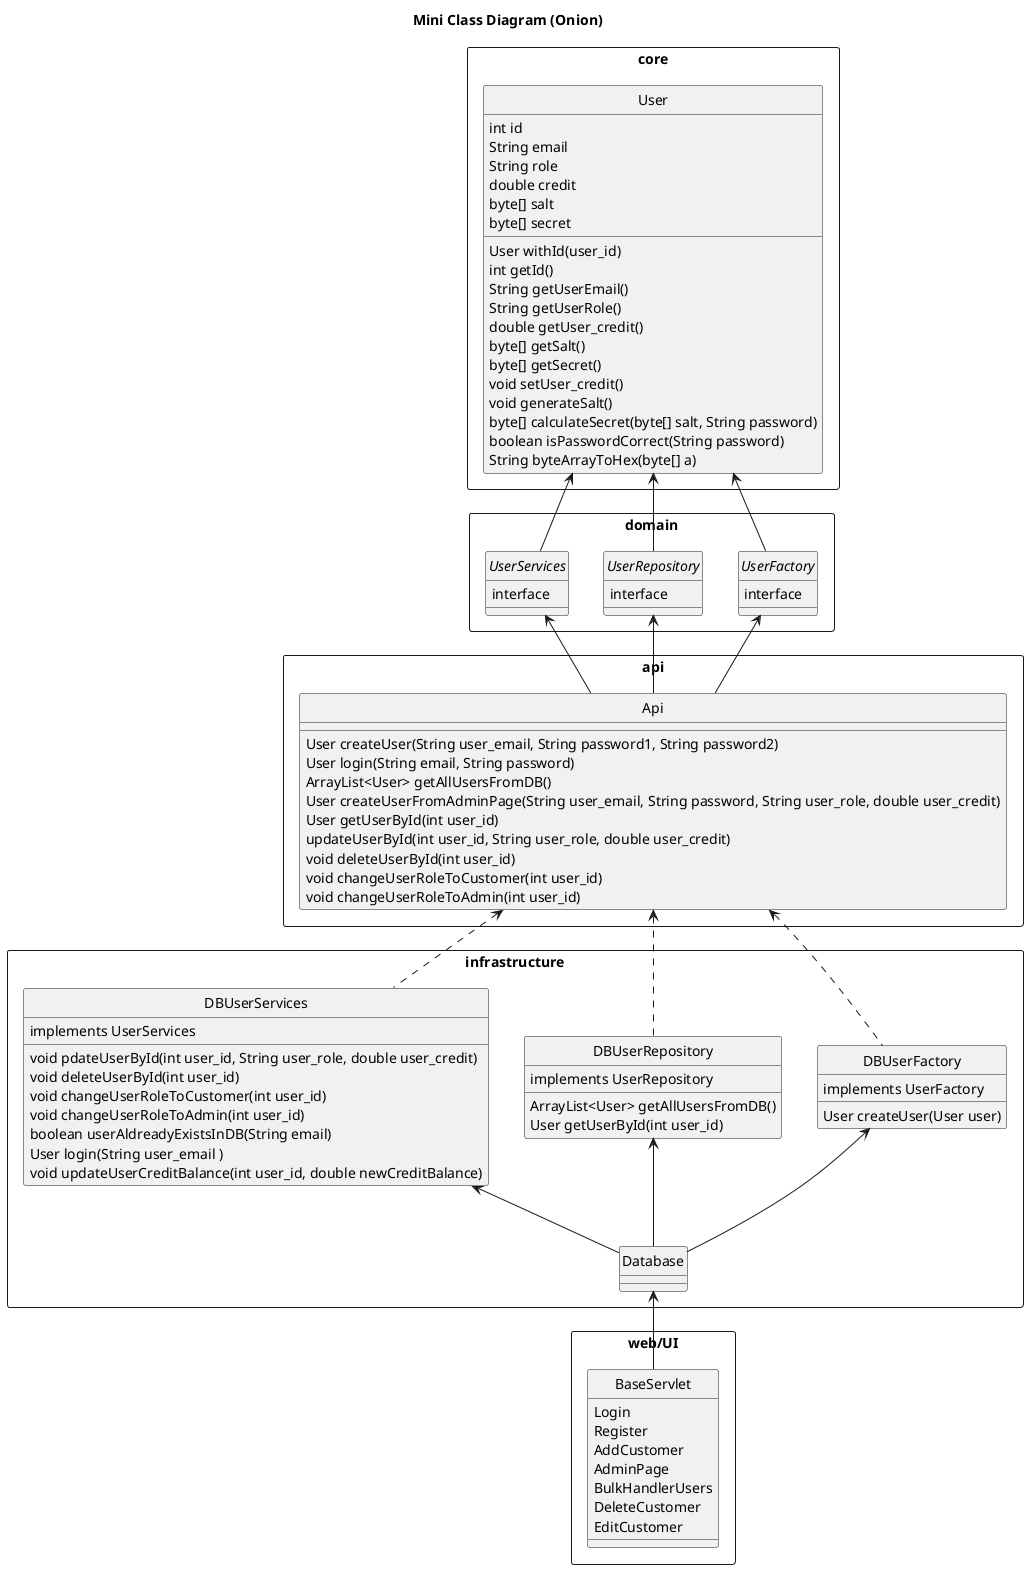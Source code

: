 @startuml
Title Mini Class Diagram (Onion)

hide circle

package core <<Rectangle>> {
    class User {
        int id
        String email
        String role
        double credit
        byte[] salt
        byte[] secret
        User withId(user_id)
        int getId()
        String getUserEmail()
        String getUserRole()
        double getUser_credit()
        byte[] getSalt()
        byte[] getSecret()
        void setUser_credit()
        void generateSalt()
        byte[] calculateSecret(byte[] salt, String password)
        boolean isPasswordCorrect(String password)
        String byteArrayToHex(byte[] a)
    }
}

package domain <<Rectangle>> {
    interface UserFactory {
        interface
    }

    interface UserRepository {
        interface
    }

    interface UserServices {
        interface
    }
}

package api <<Rectangle>> {
    class Api {
        User createUser(String user_email, String password1, String password2)
        User login(String email, String password)
        ArrayList<User> getAllUsersFromDB()
        User createUserFromAdminPage(String user_email, String password, String user_role, double user_credit)
        User getUserById(int user_id)
        updateUserById(int user_id, String user_role, double user_credit)
        void deleteUserById(int user_id)
        void changeUserRoleToCustomer(int user_id)
        void changeUserRoleToAdmin(int user_id)
    }
}

package web/UI <<Rectangle>> {
    class BaseServlet {
        Login
        Register
        AddCustomer
        AdminPage
        BulkHandlerUsers
        DeleteCustomer
        EditCustomer
    }
}

package infrastructure <<Rectangle>> {
    class Database {

    }

    class DBUserFactory {
        implements UserFactory

        User createUser(User user)
    }

    class DBUserRepository {
        implements UserRepository

        ArrayList<User> getAllUsersFromDB()
        User getUserById(int user_id)
    }

    class DBUserServices {
        implements UserServices

        void pdateUserById(int user_id, String user_role, double user_credit)
        void deleteUserById(int user_id)
        void changeUserRoleToCustomer(int user_id)
        void changeUserRoleToAdmin(int user_id)
        boolean userAldreadyExistsInDB(String email)
        User login(String user_email )
        void updateUserCreditBalance(int user_id, double newCreditBalance)
    }
}


User <-- UserFactory
User <-- UserRepository
User <-- UserServices

UserFactory <-- Api
UserRepository <-- Api
UserServices <-- Api

Api <.. DBUserFactory
Api <.. DBUserRepository
Api <.. DBUserServices


DBUserFactory <-- Database
DBUserRepository <-- Database
DBUserServices <-- Database

Database <-- BaseServlet

@enduml